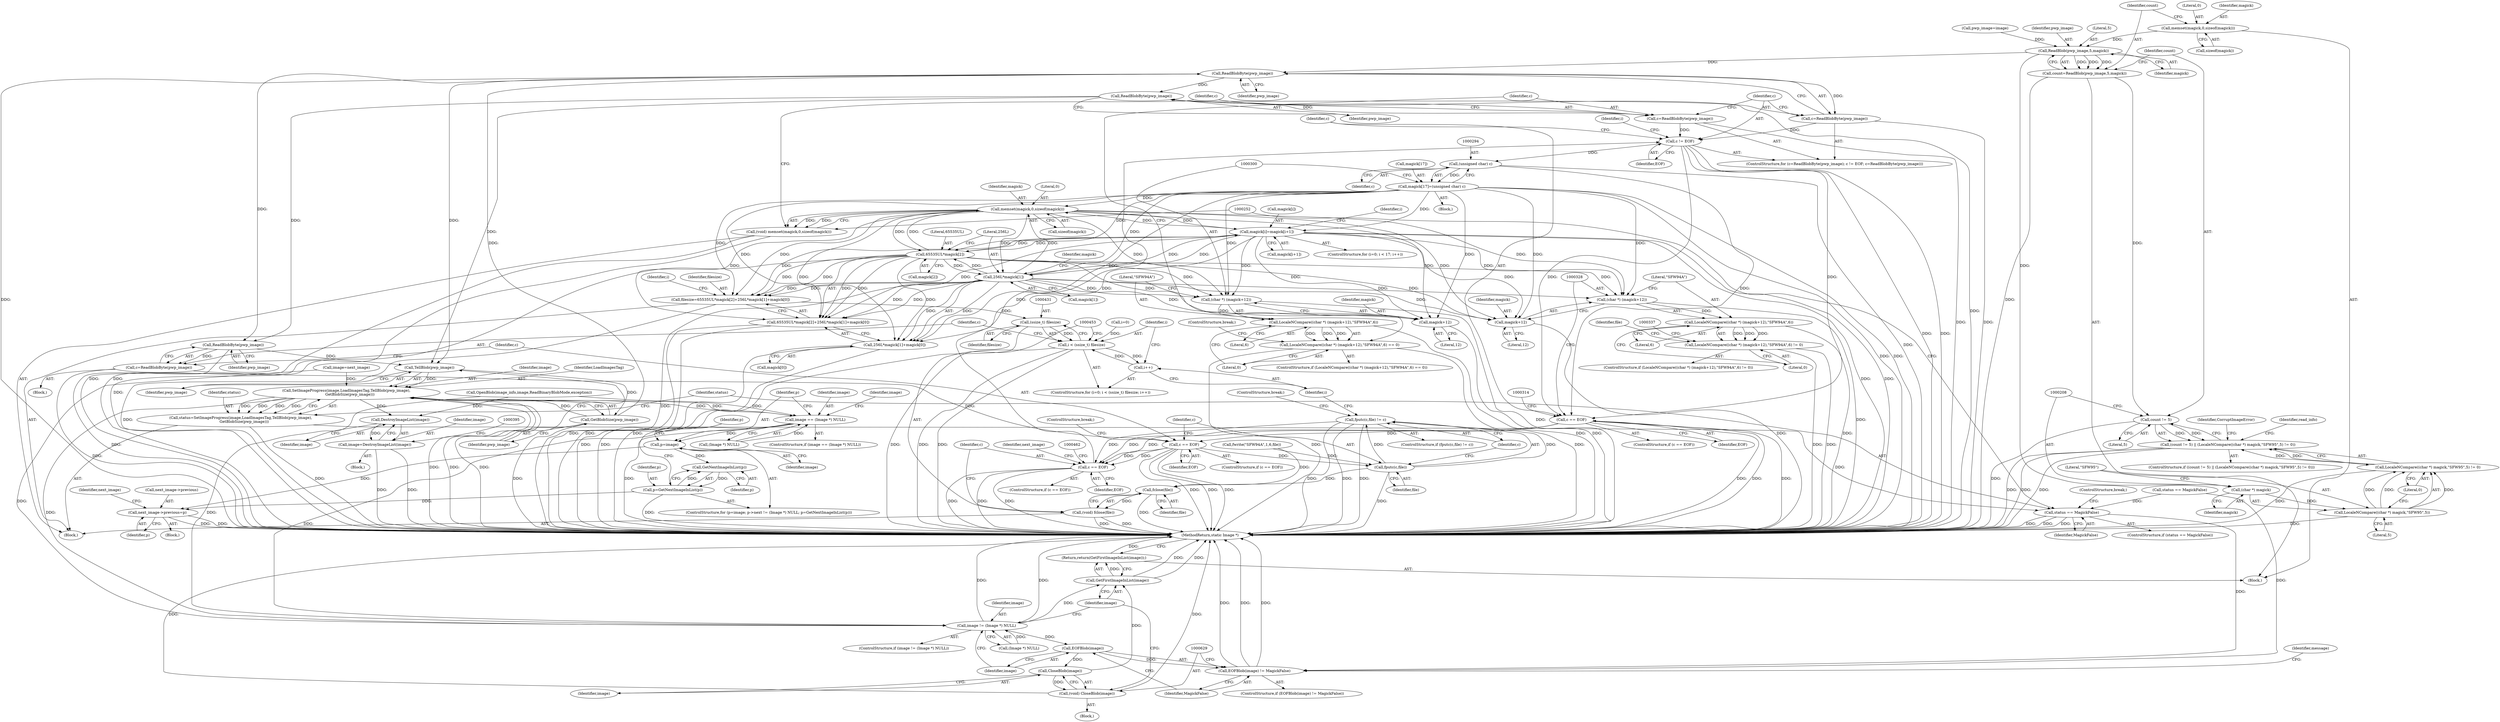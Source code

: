 digraph "0_ImageMagick_6b6bff054d569a77973f2140c0e86366e6168a6c_2@API" {
"1000189" [label="(Call,memset(magick,0,sizeof(magick)))"];
"1000196" [label="(Call,ReadBlob(pwp_image,5,magick))"];
"1000194" [label="(Call,count=ReadBlob(pwp_image,5,magick))"];
"1000202" [label="(Call,count != 5)"];
"1000201" [label="(Call,(count != 5) || (LocaleNCompare((char *) magick,\"SFW95\",5) != 0))"];
"1000207" [label="(Call,(char *) magick)"];
"1000206" [label="(Call,LocaleNCompare((char *) magick,\"SFW95\",5))"];
"1000205" [label="(Call,LocaleNCompare((char *) magick,\"SFW95\",5) != 0)"];
"1000261" [label="(Call,ReadBlobByte(pwp_image))"];
"1000259" [label="(Call,c=ReadBlobByte(pwp_image))"];
"1000263" [label="(Call,c != EOF)"];
"1000293" [label="(Call,(unsigned char) c)"];
"1000289" [label="(Call,magick[17]=(unsigned char) c)"];
"1000253" [label="(Call,memset(magick,0,sizeof(magick)))"];
"1000251" [label="(Call,(void) memset(magick,0,sizeof(magick)))"];
"1000280" [label="(Call,magick[i]=magick[i+1])"];
"1000299" [label="(Call,(char *) (magick+12))"];
"1000298" [label="(Call,LocaleNCompare((char *) (magick+12),\"SFW94A\",6))"];
"1000297" [label="(Call,LocaleNCompare((char *) (magick+12),\"SFW94A\",6) == 0)"];
"1000301" [label="(Call,magick+12)"];
"1000327" [label="(Call,(char *) (magick+12))"];
"1000326" [label="(Call,LocaleNCompare((char *) (magick+12),\"SFW94A\",6))"];
"1000325" [label="(Call,LocaleNCompare((char *) (magick+12),\"SFW94A\",6) != 0)"];
"1000329" [label="(Call,magick+12)"];
"1000407" [label="(Call,filesize=65535UL*magick[2]+256L*magick[1]+magick[0])"];
"1000430" [label="(Call,(ssize_t) filesize)"];
"1000428" [label="(Call,i < (ssize_t) filesize)"];
"1000433" [label="(Call,i++)"];
"1000410" [label="(Call,65535UL*magick[2])"];
"1000409" [label="(Call,65535UL*magick[2]+256L*magick[1]+magick[0])"];
"1000416" [label="(Call,256L*magick[1])"];
"1000415" [label="(Call,256L*magick[1]+magick[0])"];
"1000309" [label="(Call,c == EOF)"];
"1000441" [label="(Call,c == EOF)"];
"1000447" [label="(Call,fputc(c,file))"];
"1000446" [label="(Call,fputc(c,file) != c)"];
"1000457" [label="(Call,c == EOF)"];
"1000454" [label="(Call,fclose(file))"];
"1000452" [label="(Call,(void) fclose(file))"];
"1000268" [label="(Call,ReadBlobByte(pwp_image))"];
"1000266" [label="(Call,c=ReadBlobByte(pwp_image))"];
"1000438" [label="(Call,ReadBlobByte(pwp_image))"];
"1000436" [label="(Call,c=ReadBlobByte(pwp_image))"];
"1000568" [label="(Call,TellBlob(pwp_image))"];
"1000565" [label="(Call,SetImageProgress(image,LoadImagesTag,TellBlob(pwp_image),\n      GetBlobSize(pwp_image)))"];
"1000391" [label="(Call,DestroyImageList(image))"];
"1000389" [label="(Call,image=DestroyImageList(image))"];
"1000498" [label="(Call,image == (Image *) NULL)"];
"1000509" [label="(Call,p=image)"];
"1000521" [label="(Call,GetNextImageInList(p))"];
"1000519" [label="(Call,p=GetNextImageInList(p))"];
"1000523" [label="(Call,next_image->previous=p)"];
"1000595" [label="(Call,image != (Image *) NULL)"];
"1000603" [label="(Call,EOFBlob(image))"];
"1000602" [label="(Call,EOFBlob(image) != MagickFalse)"];
"1000630" [label="(Call,CloseBlob(image))"];
"1000628" [label="(Call,(void) CloseBlob(image))"];
"1000633" [label="(Call,GetFirstImageInList(image))"];
"1000632" [label="(Return,return(GetFirstImageInList(image));)"];
"1000563" [label="(Call,status=SetImageProgress(image,LoadImagesTag,TellBlob(pwp_image),\n      GetBlobSize(pwp_image)))"];
"1000573" [label="(Call,status == MagickFalse)"];
"1000570" [label="(Call,GetBlobSize(pwp_image))"];
"1000334" [label="(Literal,0)"];
"1000441" [label="(Call,c == EOF)"];
"1000530" [label="(Identifier,next_image)"];
"1000457" [label="(Call,c == EOF)"];
"1000253" [label="(Call,memset(magick,0,sizeof(magick)))"];
"1000389" [label="(Call,image=DestroyImageList(image))"];
"1000264" [label="(Identifier,c)"];
"1000211" [label="(Literal,5)"];
"1000251" [label="(Call,(void) memset(magick,0,sizeof(magick)))"];
"1000520" [label="(Identifier,p)"];
"1000454" [label="(Call,fclose(file))"];
"1000293" [label="(Call,(unsigned char) c)"];
"1000202" [label="(Call,count != 5)"];
"1000597" [label="(Call,(Image *) NULL)"];
"1000436" [label="(Call,c=ReadBlobByte(pwp_image))"];
"1000631" [label="(Identifier,image)"];
"1000325" [label="(Call,LocaleNCompare((char *) (magick+12),\"SFW94A\",6) != 0)"];
"1000524" [label="(Call,next_image->previous)"];
"1000298" [label="(Call,LocaleNCompare((char *) (magick+12),\"SFW94A\",6))"];
"1000609" [label="(Identifier,message)"];
"1000422" [label="(Identifier,magick)"];
"1000630" [label="(Call,CloseBlob(image))"];
"1000392" [label="(Identifier,image)"];
"1000418" [label="(Call,magick[1])"];
"1000333" [label="(Literal,6)"];
"1000527" [label="(Identifier,p)"];
"1000201" [label="(Call,(count != 5) || (LocaleNCompare((char *) magick,\"SFW95\",5) != 0))"];
"1000263" [label="(Call,c != EOF)"];
"1000324" [label="(ControlStructure,if (LocaleNCompare((char *) (magick+12),\"SFW94A\",6) != 0))"];
"1000435" [label="(Block,)"];
"1000210" [label="(Literal,\"SFW95\")"];
"1000514" [label="(Identifier,p)"];
"1000448" [label="(Identifier,c)"];
"1000296" [label="(ControlStructure,if (LocaleNCompare((char *) (magick+12),\"SFW94A\",6) == 0))"];
"1000522" [label="(Identifier,p)"];
"1000289" [label="(Call,magick[17]=(unsigned char) c)"];
"1000270" [label="(Block,)"];
"1000390" [label="(Identifier,image)"];
"1000174" [label="(Call,status == MagickFalse)"];
"1000302" [label="(Identifier,magick)"];
"1000284" [label="(Call,magick[i+1])"];
"1000497" [label="(ControlStructure,if (image == (Image *) NULL))"];
"1000209" [label="(Identifier,magick)"];
"1000575" [label="(Identifier,MagickFalse)"];
"1000458" [label="(Identifier,c)"];
"1000332" [label="(Literal,\"SFW94A\")"];
"1000444" [label="(ControlStructure,break;)"];
"1000331" [label="(Literal,12)"];
"1000250" [label="(Block,)"];
"1000195" [label="(Identifier,count)"];
"1000290" [label="(Call,magick[17])"];
"1000635" [label="(MethodReturn,static Image *)"];
"1000567" [label="(Identifier,LoadImagesTag)"];
"1000601" [label="(ControlStructure,if (EOFBlob(image) != MagickFalse))"];
"1000306" [label="(Literal,0)"];
"1000604" [label="(Identifier,image)"];
"1000633" [label="(Call,GetFirstImageInList(image))"];
"1000500" [label="(Call,(Image *) NULL)"];
"1000269" [label="(Identifier,pwp_image)"];
"1000297" [label="(Call,LocaleNCompare((char *) (magick+12),\"SFW94A\",6) == 0)"];
"1000311" [label="(Identifier,EOF)"];
"1000432" [label="(Identifier,filesize)"];
"1000212" [label="(Literal,0)"];
"1000451" [label="(ControlStructure,break;)"];
"1000568" [label="(Call,TellBlob(pwp_image))"];
"1000450" [label="(Identifier,c)"];
"1000206" [label="(Call,LocaleNCompare((char *) magick,\"SFW95\",5))"];
"1000186" [label="(Call,pwp_image=image)"];
"1000280" [label="(Call,magick[i]=magick[i+1])"];
"1000301" [label="(Call,magick+12)"];
"1000499" [label="(Identifier,image)"];
"1000571" [label="(Identifier,pwp_image)"];
"1000299" [label="(Call,(char *) (magick+12))"];
"1000507" [label="(Block,)"];
"1000428" [label="(Call,i < (ssize_t) filesize)"];
"1000416" [label="(Call,256L*magick[1])"];
"1000259" [label="(Call,c=ReadBlobByte(pwp_image))"];
"1000205" [label="(Call,LocaleNCompare((char *) magick,\"SFW95\",5) != 0)"];
"1000197" [label="(Identifier,pwp_image)"];
"1000305" [label="(Literal,6)"];
"1000194" [label="(Call,count=ReadBlob(pwp_image,5,magick))"];
"1000445" [label="(ControlStructure,if (fputc(c,file) != c))"];
"1000439" [label="(Identifier,pwp_image)"];
"1000214" [label="(Identifier,CorruptImageError)"];
"1000572" [label="(ControlStructure,if (status == MagickFalse))"];
"1000217" [label="(Identifier,read_info)"];
"1000255" [label="(Literal,0)"];
"1000267" [label="(Identifier,c)"];
"1000271" [label="(ControlStructure,for (i=0; i < 17; i++))"];
"1000440" [label="(ControlStructure,if (c == EOF))"];
"1000426" [label="(Identifier,i)"];
"1000310" [label="(Identifier,c)"];
"1000473" [label="(Identifier,next_image)"];
"1000254" [label="(Identifier,magick)"];
"1000594" [label="(ControlStructure,if (image != (Image *) NULL))"];
"1000519" [label="(Call,p=GetNextImageInList(p))"];
"1000295" [label="(Identifier,c)"];
"1000307" [label="(ControlStructure,break;)"];
"1000412" [label="(Call,magick[2])"];
"1000266" [label="(Call,c=ReadBlobByte(pwp_image))"];
"1000605" [label="(Identifier,MagickFalse)"];
"1000504" [label="(Identifier,image)"];
"1000273" [label="(Identifier,i)"];
"1000281" [label="(Call,magick[i])"];
"1000434" [label="(Identifier,i)"];
"1000326" [label="(Call,LocaleNCompare((char *) (magick+12),\"SFW94A\",6))"];
"1000576" [label="(ControlStructure,break;)"];
"1000189" [label="(Call,memset(magick,0,sizeof(magick)))"];
"1000303" [label="(Literal,12)"];
"1000260" [label="(Identifier,c)"];
"1000446" [label="(Call,fputc(c,file) != c)"];
"1000503" [label="(Call,image=next_image)"];
"1000595" [label="(Call,image != (Image *) NULL)"];
"1000569" [label="(Identifier,pwp_image)"];
"1000308" [label="(ControlStructure,if (c == EOF))"];
"1000456" [label="(ControlStructure,if (c == EOF))"];
"1000168" [label="(Call,OpenBlob(image_info,image,ReadBinaryBlobMode,exception))"];
"1000373" [label="(Block,)"];
"1000430" [label="(Call,(ssize_t) filesize)"];
"1000191" [label="(Literal,0)"];
"1000417" [label="(Literal,256L)"];
"1000190" [label="(Identifier,magick)"];
"1000327" [label="(Call,(char *) (magick+12))"];
"1000425" [label="(Call,i=0)"];
"1000628" [label="(Call,(void) CloseBlob(image))"];
"1000348" [label="(Identifier,file)"];
"1000204" [label="(Literal,5)"];
"1000452" [label="(Call,(void) fclose(file))"];
"1000409" [label="(Call,65535UL*magick[2]+256L*magick[1]+magick[0])"];
"1000459" [label="(Identifier,EOF)"];
"1000424" [label="(ControlStructure,for (i=0; i < (ssize_t) filesize; i++))"];
"1000443" [label="(Identifier,EOF)"];
"1000596" [label="(Identifier,image)"];
"1000199" [label="(Identifier,magick)"];
"1000603" [label="(Call,EOFBlob(image))"];
"1000573" [label="(Call,status == MagickFalse)"];
"1000498" [label="(Call,image == (Image *) NULL)"];
"1000200" [label="(ControlStructure,if ((count != 5) || (LocaleNCompare((char *) magick,\"SFW95\",5) != 0)))"];
"1000438" [label="(Call,ReadBlobByte(pwp_image))"];
"1000207" [label="(Call,(char *) magick)"];
"1000510" [label="(Identifier,p)"];
"1000265" [label="(Identifier,EOF)"];
"1000447" [label="(Call,fputc(c,file))"];
"1000455" [label="(Identifier,file)"];
"1000634" [label="(Identifier,image)"];
"1000563" [label="(Call,status=SetImageProgress(image,LoadImagesTag,TellBlob(pwp_image),\n      GetBlobSize(pwp_image)))"];
"1000268" [label="(Call,ReadBlobByte(pwp_image))"];
"1000509" [label="(Call,p=image)"];
"1000408" [label="(Identifier,filesize)"];
"1000106" [label="(Block,)"];
"1000203" [label="(Identifier,count)"];
"1000437" [label="(Identifier,c)"];
"1000258" [label="(ControlStructure,for (c=ReadBlobByte(pwp_image); c != EOF; c=ReadBlobByte(pwp_image)))"];
"1000511" [label="(Identifier,image)"];
"1000262" [label="(Identifier,pwp_image)"];
"1000256" [label="(Call,sizeof(magick))"];
"1000566" [label="(Identifier,image)"];
"1000399" [label="(Call,fwrite(\"SFW94A\",1,6,file))"];
"1000411" [label="(Literal,65535UL)"];
"1000565" [label="(Call,SetImageProgress(image,LoadImagesTag,TellBlob(pwp_image),\n      GetBlobSize(pwp_image)))"];
"1000602" [label="(Call,EOFBlob(image) != MagickFalse)"];
"1000564" [label="(Identifier,status)"];
"1000574" [label="(Identifier,status)"];
"1000521" [label="(Call,GetNextImageInList(p))"];
"1000433" [label="(Call,i++)"];
"1000442" [label="(Identifier,c)"];
"1000410" [label="(Call,65535UL*magick[2])"];
"1000570" [label="(Call,GetBlobSize(pwp_image))"];
"1000407" [label="(Call,filesize=65535UL*magick[2]+256L*magick[1]+magick[0])"];
"1000198" [label="(Literal,5)"];
"1000429" [label="(Identifier,i)"];
"1000632" [label="(Return,return(GetFirstImageInList(image));)"];
"1000391" [label="(Call,DestroyImageList(image))"];
"1000523" [label="(Call,next_image->previous=p)"];
"1000415" [label="(Call,256L*magick[1]+magick[0])"];
"1000192" [label="(Call,sizeof(magick))"];
"1000196" [label="(Call,ReadBlob(pwp_image,5,magick))"];
"1000304" [label="(Literal,\"SFW94A\")"];
"1000421" [label="(Call,magick[0])"];
"1000329" [label="(Call,magick+12)"];
"1000330" [label="(Identifier,magick)"];
"1000449" [label="(Identifier,file)"];
"1000261" [label="(Call,ReadBlobByte(pwp_image))"];
"1000508" [label="(ControlStructure,for (p=image; p->next != (Image *) NULL; p=GetNextImageInList(p)))"];
"1000279" [label="(Identifier,i)"];
"1000600" [label="(Block,)"];
"1000309" [label="(Call,c == EOF)"];
"1000189" -> "1000106"  [label="AST: "];
"1000189" -> "1000192"  [label="CFG: "];
"1000190" -> "1000189"  [label="AST: "];
"1000191" -> "1000189"  [label="AST: "];
"1000192" -> "1000189"  [label="AST: "];
"1000195" -> "1000189"  [label="CFG: "];
"1000189" -> "1000196"  [label="DDG: "];
"1000196" -> "1000194"  [label="AST: "];
"1000196" -> "1000199"  [label="CFG: "];
"1000197" -> "1000196"  [label="AST: "];
"1000198" -> "1000196"  [label="AST: "];
"1000199" -> "1000196"  [label="AST: "];
"1000194" -> "1000196"  [label="CFG: "];
"1000196" -> "1000194"  [label="DDG: "];
"1000196" -> "1000194"  [label="DDG: "];
"1000196" -> "1000194"  [label="DDG: "];
"1000186" -> "1000196"  [label="DDG: "];
"1000196" -> "1000207"  [label="DDG: "];
"1000196" -> "1000261"  [label="DDG: "];
"1000194" -> "1000106"  [label="AST: "];
"1000195" -> "1000194"  [label="AST: "];
"1000203" -> "1000194"  [label="CFG: "];
"1000194" -> "1000635"  [label="DDG: "];
"1000194" -> "1000202"  [label="DDG: "];
"1000202" -> "1000201"  [label="AST: "];
"1000202" -> "1000204"  [label="CFG: "];
"1000203" -> "1000202"  [label="AST: "];
"1000204" -> "1000202"  [label="AST: "];
"1000208" -> "1000202"  [label="CFG: "];
"1000201" -> "1000202"  [label="CFG: "];
"1000202" -> "1000635"  [label="DDG: "];
"1000202" -> "1000201"  [label="DDG: "];
"1000202" -> "1000201"  [label="DDG: "];
"1000201" -> "1000200"  [label="AST: "];
"1000201" -> "1000205"  [label="CFG: "];
"1000205" -> "1000201"  [label="AST: "];
"1000214" -> "1000201"  [label="CFG: "];
"1000217" -> "1000201"  [label="CFG: "];
"1000201" -> "1000635"  [label="DDG: "];
"1000201" -> "1000635"  [label="DDG: "];
"1000201" -> "1000635"  [label="DDG: "];
"1000205" -> "1000201"  [label="DDG: "];
"1000205" -> "1000201"  [label="DDG: "];
"1000207" -> "1000206"  [label="AST: "];
"1000207" -> "1000209"  [label="CFG: "];
"1000208" -> "1000207"  [label="AST: "];
"1000209" -> "1000207"  [label="AST: "];
"1000210" -> "1000207"  [label="CFG: "];
"1000207" -> "1000206"  [label="DDG: "];
"1000206" -> "1000205"  [label="AST: "];
"1000206" -> "1000211"  [label="CFG: "];
"1000210" -> "1000206"  [label="AST: "];
"1000211" -> "1000206"  [label="AST: "];
"1000212" -> "1000206"  [label="CFG: "];
"1000206" -> "1000635"  [label="DDG: "];
"1000206" -> "1000205"  [label="DDG: "];
"1000206" -> "1000205"  [label="DDG: "];
"1000206" -> "1000205"  [label="DDG: "];
"1000205" -> "1000212"  [label="CFG: "];
"1000212" -> "1000205"  [label="AST: "];
"1000205" -> "1000635"  [label="DDG: "];
"1000261" -> "1000259"  [label="AST: "];
"1000261" -> "1000262"  [label="CFG: "];
"1000262" -> "1000261"  [label="AST: "];
"1000259" -> "1000261"  [label="CFG: "];
"1000261" -> "1000635"  [label="DDG: "];
"1000261" -> "1000259"  [label="DDG: "];
"1000570" -> "1000261"  [label="DDG: "];
"1000261" -> "1000268"  [label="DDG: "];
"1000261" -> "1000438"  [label="DDG: "];
"1000261" -> "1000568"  [label="DDG: "];
"1000259" -> "1000258"  [label="AST: "];
"1000260" -> "1000259"  [label="AST: "];
"1000264" -> "1000259"  [label="CFG: "];
"1000259" -> "1000635"  [label="DDG: "];
"1000259" -> "1000263"  [label="DDG: "];
"1000263" -> "1000258"  [label="AST: "];
"1000263" -> "1000265"  [label="CFG: "];
"1000264" -> "1000263"  [label="AST: "];
"1000265" -> "1000263"  [label="AST: "];
"1000273" -> "1000263"  [label="CFG: "];
"1000310" -> "1000263"  [label="CFG: "];
"1000263" -> "1000635"  [label="DDG: "];
"1000263" -> "1000635"  [label="DDG: "];
"1000266" -> "1000263"  [label="DDG: "];
"1000457" -> "1000263"  [label="DDG: "];
"1000263" -> "1000293"  [label="DDG: "];
"1000263" -> "1000309"  [label="DDG: "];
"1000263" -> "1000309"  [label="DDG: "];
"1000293" -> "1000289"  [label="AST: "];
"1000293" -> "1000295"  [label="CFG: "];
"1000294" -> "1000293"  [label="AST: "];
"1000295" -> "1000293"  [label="AST: "];
"1000289" -> "1000293"  [label="CFG: "];
"1000293" -> "1000635"  [label="DDG: "];
"1000293" -> "1000289"  [label="DDG: "];
"1000293" -> "1000309"  [label="DDG: "];
"1000289" -> "1000270"  [label="AST: "];
"1000290" -> "1000289"  [label="AST: "];
"1000300" -> "1000289"  [label="CFG: "];
"1000289" -> "1000635"  [label="DDG: "];
"1000289" -> "1000635"  [label="DDG: "];
"1000289" -> "1000253"  [label="DDG: "];
"1000289" -> "1000280"  [label="DDG: "];
"1000289" -> "1000299"  [label="DDG: "];
"1000289" -> "1000301"  [label="DDG: "];
"1000289" -> "1000327"  [label="DDG: "];
"1000289" -> "1000329"  [label="DDG: "];
"1000289" -> "1000407"  [label="DDG: "];
"1000289" -> "1000410"  [label="DDG: "];
"1000289" -> "1000409"  [label="DDG: "];
"1000289" -> "1000416"  [label="DDG: "];
"1000289" -> "1000415"  [label="DDG: "];
"1000253" -> "1000251"  [label="AST: "];
"1000253" -> "1000256"  [label="CFG: "];
"1000254" -> "1000253"  [label="AST: "];
"1000255" -> "1000253"  [label="AST: "];
"1000256" -> "1000253"  [label="AST: "];
"1000251" -> "1000253"  [label="CFG: "];
"1000253" -> "1000251"  [label="DDG: "];
"1000253" -> "1000251"  [label="DDG: "];
"1000410" -> "1000253"  [label="DDG: "];
"1000416" -> "1000253"  [label="DDG: "];
"1000280" -> "1000253"  [label="DDG: "];
"1000253" -> "1000280"  [label="DDG: "];
"1000253" -> "1000299"  [label="DDG: "];
"1000253" -> "1000301"  [label="DDG: "];
"1000253" -> "1000327"  [label="DDG: "];
"1000253" -> "1000329"  [label="DDG: "];
"1000253" -> "1000407"  [label="DDG: "];
"1000253" -> "1000410"  [label="DDG: "];
"1000253" -> "1000409"  [label="DDG: "];
"1000253" -> "1000416"  [label="DDG: "];
"1000253" -> "1000415"  [label="DDG: "];
"1000251" -> "1000250"  [label="AST: "];
"1000252" -> "1000251"  [label="AST: "];
"1000260" -> "1000251"  [label="CFG: "];
"1000251" -> "1000635"  [label="DDG: "];
"1000251" -> "1000635"  [label="DDG: "];
"1000280" -> "1000271"  [label="AST: "];
"1000280" -> "1000284"  [label="CFG: "];
"1000281" -> "1000280"  [label="AST: "];
"1000284" -> "1000280"  [label="AST: "];
"1000279" -> "1000280"  [label="CFG: "];
"1000280" -> "1000635"  [label="DDG: "];
"1000280" -> "1000635"  [label="DDG: "];
"1000410" -> "1000280"  [label="DDG: "];
"1000416" -> "1000280"  [label="DDG: "];
"1000280" -> "1000299"  [label="DDG: "];
"1000280" -> "1000301"  [label="DDG: "];
"1000280" -> "1000327"  [label="DDG: "];
"1000280" -> "1000329"  [label="DDG: "];
"1000280" -> "1000407"  [label="DDG: "];
"1000280" -> "1000410"  [label="DDG: "];
"1000280" -> "1000409"  [label="DDG: "];
"1000280" -> "1000416"  [label="DDG: "];
"1000280" -> "1000415"  [label="DDG: "];
"1000299" -> "1000298"  [label="AST: "];
"1000299" -> "1000301"  [label="CFG: "];
"1000300" -> "1000299"  [label="AST: "];
"1000301" -> "1000299"  [label="AST: "];
"1000304" -> "1000299"  [label="CFG: "];
"1000299" -> "1000635"  [label="DDG: "];
"1000299" -> "1000298"  [label="DDG: "];
"1000410" -> "1000299"  [label="DDG: "];
"1000416" -> "1000299"  [label="DDG: "];
"1000298" -> "1000297"  [label="AST: "];
"1000298" -> "1000305"  [label="CFG: "];
"1000304" -> "1000298"  [label="AST: "];
"1000305" -> "1000298"  [label="AST: "];
"1000306" -> "1000298"  [label="CFG: "];
"1000298" -> "1000635"  [label="DDG: "];
"1000298" -> "1000297"  [label="DDG: "];
"1000298" -> "1000297"  [label="DDG: "];
"1000298" -> "1000297"  [label="DDG: "];
"1000297" -> "1000296"  [label="AST: "];
"1000297" -> "1000306"  [label="CFG: "];
"1000306" -> "1000297"  [label="AST: "];
"1000307" -> "1000297"  [label="CFG: "];
"1000267" -> "1000297"  [label="CFG: "];
"1000297" -> "1000635"  [label="DDG: "];
"1000297" -> "1000635"  [label="DDG: "];
"1000301" -> "1000303"  [label="CFG: "];
"1000302" -> "1000301"  [label="AST: "];
"1000303" -> "1000301"  [label="AST: "];
"1000301" -> "1000635"  [label="DDG: "];
"1000410" -> "1000301"  [label="DDG: "];
"1000416" -> "1000301"  [label="DDG: "];
"1000327" -> "1000326"  [label="AST: "];
"1000327" -> "1000329"  [label="CFG: "];
"1000328" -> "1000327"  [label="AST: "];
"1000329" -> "1000327"  [label="AST: "];
"1000332" -> "1000327"  [label="CFG: "];
"1000327" -> "1000635"  [label="DDG: "];
"1000327" -> "1000326"  [label="DDG: "];
"1000410" -> "1000327"  [label="DDG: "];
"1000416" -> "1000327"  [label="DDG: "];
"1000326" -> "1000325"  [label="AST: "];
"1000326" -> "1000333"  [label="CFG: "];
"1000332" -> "1000326"  [label="AST: "];
"1000333" -> "1000326"  [label="AST: "];
"1000334" -> "1000326"  [label="CFG: "];
"1000326" -> "1000635"  [label="DDG: "];
"1000326" -> "1000325"  [label="DDG: "];
"1000326" -> "1000325"  [label="DDG: "];
"1000326" -> "1000325"  [label="DDG: "];
"1000325" -> "1000324"  [label="AST: "];
"1000325" -> "1000334"  [label="CFG: "];
"1000334" -> "1000325"  [label="AST: "];
"1000337" -> "1000325"  [label="CFG: "];
"1000348" -> "1000325"  [label="CFG: "];
"1000325" -> "1000635"  [label="DDG: "];
"1000325" -> "1000635"  [label="DDG: "];
"1000329" -> "1000331"  [label="CFG: "];
"1000330" -> "1000329"  [label="AST: "];
"1000331" -> "1000329"  [label="AST: "];
"1000329" -> "1000635"  [label="DDG: "];
"1000410" -> "1000329"  [label="DDG: "];
"1000416" -> "1000329"  [label="DDG: "];
"1000407" -> "1000250"  [label="AST: "];
"1000407" -> "1000409"  [label="CFG: "];
"1000408" -> "1000407"  [label="AST: "];
"1000409" -> "1000407"  [label="AST: "];
"1000426" -> "1000407"  [label="CFG: "];
"1000407" -> "1000635"  [label="DDG: "];
"1000410" -> "1000407"  [label="DDG: "];
"1000410" -> "1000407"  [label="DDG: "];
"1000416" -> "1000407"  [label="DDG: "];
"1000416" -> "1000407"  [label="DDG: "];
"1000407" -> "1000430"  [label="DDG: "];
"1000430" -> "1000428"  [label="AST: "];
"1000430" -> "1000432"  [label="CFG: "];
"1000431" -> "1000430"  [label="AST: "];
"1000432" -> "1000430"  [label="AST: "];
"1000428" -> "1000430"  [label="CFG: "];
"1000430" -> "1000635"  [label="DDG: "];
"1000430" -> "1000428"  [label="DDG: "];
"1000428" -> "1000424"  [label="AST: "];
"1000429" -> "1000428"  [label="AST: "];
"1000437" -> "1000428"  [label="CFG: "];
"1000453" -> "1000428"  [label="CFG: "];
"1000428" -> "1000635"  [label="DDG: "];
"1000428" -> "1000635"  [label="DDG: "];
"1000428" -> "1000635"  [label="DDG: "];
"1000433" -> "1000428"  [label="DDG: "];
"1000425" -> "1000428"  [label="DDG: "];
"1000428" -> "1000433"  [label="DDG: "];
"1000433" -> "1000424"  [label="AST: "];
"1000433" -> "1000434"  [label="CFG: "];
"1000434" -> "1000433"  [label="AST: "];
"1000429" -> "1000433"  [label="CFG: "];
"1000410" -> "1000409"  [label="AST: "];
"1000410" -> "1000412"  [label="CFG: "];
"1000411" -> "1000410"  [label="AST: "];
"1000412" -> "1000410"  [label="AST: "];
"1000417" -> "1000410"  [label="CFG: "];
"1000410" -> "1000635"  [label="DDG: "];
"1000410" -> "1000409"  [label="DDG: "];
"1000410" -> "1000409"  [label="DDG: "];
"1000416" -> "1000410"  [label="DDG: "];
"1000410" -> "1000416"  [label="DDG: "];
"1000410" -> "1000415"  [label="DDG: "];
"1000409" -> "1000415"  [label="CFG: "];
"1000415" -> "1000409"  [label="AST: "];
"1000409" -> "1000635"  [label="DDG: "];
"1000409" -> "1000635"  [label="DDG: "];
"1000416" -> "1000409"  [label="DDG: "];
"1000416" -> "1000409"  [label="DDG: "];
"1000416" -> "1000415"  [label="AST: "];
"1000416" -> "1000418"  [label="CFG: "];
"1000417" -> "1000416"  [label="AST: "];
"1000418" -> "1000416"  [label="AST: "];
"1000422" -> "1000416"  [label="CFG: "];
"1000416" -> "1000635"  [label="DDG: "];
"1000416" -> "1000415"  [label="DDG: "];
"1000416" -> "1000415"  [label="DDG: "];
"1000415" -> "1000421"  [label="CFG: "];
"1000421" -> "1000415"  [label="AST: "];
"1000415" -> "1000635"  [label="DDG: "];
"1000415" -> "1000635"  [label="DDG: "];
"1000309" -> "1000308"  [label="AST: "];
"1000309" -> "1000311"  [label="CFG: "];
"1000310" -> "1000309"  [label="AST: "];
"1000311" -> "1000309"  [label="AST: "];
"1000314" -> "1000309"  [label="CFG: "];
"1000328" -> "1000309"  [label="CFG: "];
"1000309" -> "1000635"  [label="DDG: "];
"1000309" -> "1000635"  [label="DDG: "];
"1000309" -> "1000635"  [label="DDG: "];
"1000309" -> "1000441"  [label="DDG: "];
"1000309" -> "1000457"  [label="DDG: "];
"1000309" -> "1000457"  [label="DDG: "];
"1000441" -> "1000440"  [label="AST: "];
"1000441" -> "1000443"  [label="CFG: "];
"1000442" -> "1000441"  [label="AST: "];
"1000443" -> "1000441"  [label="AST: "];
"1000444" -> "1000441"  [label="CFG: "];
"1000448" -> "1000441"  [label="CFG: "];
"1000441" -> "1000635"  [label="DDG: "];
"1000441" -> "1000635"  [label="DDG: "];
"1000441" -> "1000635"  [label="DDG: "];
"1000436" -> "1000441"  [label="DDG: "];
"1000441" -> "1000447"  [label="DDG: "];
"1000441" -> "1000457"  [label="DDG: "];
"1000441" -> "1000457"  [label="DDG: "];
"1000447" -> "1000446"  [label="AST: "];
"1000447" -> "1000449"  [label="CFG: "];
"1000448" -> "1000447"  [label="AST: "];
"1000449" -> "1000447"  [label="AST: "];
"1000450" -> "1000447"  [label="CFG: "];
"1000447" -> "1000635"  [label="DDG: "];
"1000447" -> "1000446"  [label="DDG: "];
"1000447" -> "1000446"  [label="DDG: "];
"1000399" -> "1000447"  [label="DDG: "];
"1000447" -> "1000454"  [label="DDG: "];
"1000446" -> "1000445"  [label="AST: "];
"1000446" -> "1000450"  [label="CFG: "];
"1000450" -> "1000446"  [label="AST: "];
"1000451" -> "1000446"  [label="CFG: "];
"1000434" -> "1000446"  [label="CFG: "];
"1000446" -> "1000635"  [label="DDG: "];
"1000446" -> "1000635"  [label="DDG: "];
"1000446" -> "1000635"  [label="DDG: "];
"1000446" -> "1000457"  [label="DDG: "];
"1000457" -> "1000456"  [label="AST: "];
"1000457" -> "1000459"  [label="CFG: "];
"1000458" -> "1000457"  [label="AST: "];
"1000459" -> "1000457"  [label="AST: "];
"1000462" -> "1000457"  [label="CFG: "];
"1000473" -> "1000457"  [label="CFG: "];
"1000457" -> "1000635"  [label="DDG: "];
"1000457" -> "1000635"  [label="DDG: "];
"1000457" -> "1000635"  [label="DDG: "];
"1000454" -> "1000452"  [label="AST: "];
"1000454" -> "1000455"  [label="CFG: "];
"1000455" -> "1000454"  [label="AST: "];
"1000452" -> "1000454"  [label="CFG: "];
"1000454" -> "1000635"  [label="DDG: "];
"1000454" -> "1000452"  [label="DDG: "];
"1000399" -> "1000454"  [label="DDG: "];
"1000452" -> "1000250"  [label="AST: "];
"1000453" -> "1000452"  [label="AST: "];
"1000458" -> "1000452"  [label="CFG: "];
"1000452" -> "1000635"  [label="DDG: "];
"1000452" -> "1000635"  [label="DDG: "];
"1000268" -> "1000266"  [label="AST: "];
"1000268" -> "1000269"  [label="CFG: "];
"1000269" -> "1000268"  [label="AST: "];
"1000266" -> "1000268"  [label="CFG: "];
"1000268" -> "1000635"  [label="DDG: "];
"1000268" -> "1000266"  [label="DDG: "];
"1000268" -> "1000438"  [label="DDG: "];
"1000268" -> "1000568"  [label="DDG: "];
"1000266" -> "1000258"  [label="AST: "];
"1000267" -> "1000266"  [label="AST: "];
"1000264" -> "1000266"  [label="CFG: "];
"1000266" -> "1000635"  [label="DDG: "];
"1000438" -> "1000436"  [label="AST: "];
"1000438" -> "1000439"  [label="CFG: "];
"1000439" -> "1000438"  [label="AST: "];
"1000436" -> "1000438"  [label="CFG: "];
"1000438" -> "1000635"  [label="DDG: "];
"1000438" -> "1000436"  [label="DDG: "];
"1000438" -> "1000568"  [label="DDG: "];
"1000436" -> "1000435"  [label="AST: "];
"1000437" -> "1000436"  [label="AST: "];
"1000442" -> "1000436"  [label="CFG: "];
"1000436" -> "1000635"  [label="DDG: "];
"1000568" -> "1000565"  [label="AST: "];
"1000568" -> "1000569"  [label="CFG: "];
"1000569" -> "1000568"  [label="AST: "];
"1000571" -> "1000568"  [label="CFG: "];
"1000568" -> "1000565"  [label="DDG: "];
"1000568" -> "1000570"  [label="DDG: "];
"1000565" -> "1000563"  [label="AST: "];
"1000565" -> "1000570"  [label="CFG: "];
"1000566" -> "1000565"  [label="AST: "];
"1000567" -> "1000565"  [label="AST: "];
"1000570" -> "1000565"  [label="AST: "];
"1000563" -> "1000565"  [label="CFG: "];
"1000565" -> "1000635"  [label="DDG: "];
"1000565" -> "1000635"  [label="DDG: "];
"1000565" -> "1000635"  [label="DDG: "];
"1000565" -> "1000391"  [label="DDG: "];
"1000565" -> "1000498"  [label="DDG: "];
"1000565" -> "1000563"  [label="DDG: "];
"1000565" -> "1000563"  [label="DDG: "];
"1000565" -> "1000563"  [label="DDG: "];
"1000565" -> "1000563"  [label="DDG: "];
"1000503" -> "1000565"  [label="DDG: "];
"1000498" -> "1000565"  [label="DDG: "];
"1000570" -> "1000565"  [label="DDG: "];
"1000565" -> "1000595"  [label="DDG: "];
"1000391" -> "1000389"  [label="AST: "];
"1000391" -> "1000392"  [label="CFG: "];
"1000392" -> "1000391"  [label="AST: "];
"1000389" -> "1000391"  [label="CFG: "];
"1000391" -> "1000389"  [label="DDG: "];
"1000168" -> "1000391"  [label="DDG: "];
"1000389" -> "1000373"  [label="AST: "];
"1000390" -> "1000389"  [label="AST: "];
"1000395" -> "1000389"  [label="CFG: "];
"1000389" -> "1000635"  [label="DDG: "];
"1000389" -> "1000635"  [label="DDG: "];
"1000498" -> "1000497"  [label="AST: "];
"1000498" -> "1000500"  [label="CFG: "];
"1000499" -> "1000498"  [label="AST: "];
"1000500" -> "1000498"  [label="AST: "];
"1000504" -> "1000498"  [label="CFG: "];
"1000510" -> "1000498"  [label="CFG: "];
"1000498" -> "1000635"  [label="DDG: "];
"1000168" -> "1000498"  [label="DDG: "];
"1000500" -> "1000498"  [label="DDG: "];
"1000498" -> "1000509"  [label="DDG: "];
"1000498" -> "1000595"  [label="DDG: "];
"1000509" -> "1000508"  [label="AST: "];
"1000509" -> "1000511"  [label="CFG: "];
"1000510" -> "1000509"  [label="AST: "];
"1000511" -> "1000509"  [label="AST: "];
"1000514" -> "1000509"  [label="CFG: "];
"1000509" -> "1000521"  [label="DDG: "];
"1000509" -> "1000523"  [label="DDG: "];
"1000521" -> "1000519"  [label="AST: "];
"1000521" -> "1000522"  [label="CFG: "];
"1000522" -> "1000521"  [label="AST: "];
"1000519" -> "1000521"  [label="CFG: "];
"1000521" -> "1000519"  [label="DDG: "];
"1000519" -> "1000521"  [label="DDG: "];
"1000519" -> "1000508"  [label="AST: "];
"1000520" -> "1000519"  [label="AST: "];
"1000514" -> "1000519"  [label="CFG: "];
"1000519" -> "1000635"  [label="DDG: "];
"1000519" -> "1000523"  [label="DDG: "];
"1000523" -> "1000507"  [label="AST: "];
"1000523" -> "1000527"  [label="CFG: "];
"1000524" -> "1000523"  [label="AST: "];
"1000527" -> "1000523"  [label="AST: "];
"1000530" -> "1000523"  [label="CFG: "];
"1000523" -> "1000635"  [label="DDG: "];
"1000523" -> "1000635"  [label="DDG: "];
"1000595" -> "1000594"  [label="AST: "];
"1000595" -> "1000597"  [label="CFG: "];
"1000596" -> "1000595"  [label="AST: "];
"1000597" -> "1000595"  [label="AST: "];
"1000604" -> "1000595"  [label="CFG: "];
"1000634" -> "1000595"  [label="CFG: "];
"1000595" -> "1000635"  [label="DDG: "];
"1000595" -> "1000635"  [label="DDG: "];
"1000503" -> "1000595"  [label="DDG: "];
"1000168" -> "1000595"  [label="DDG: "];
"1000597" -> "1000595"  [label="DDG: "];
"1000595" -> "1000603"  [label="DDG: "];
"1000595" -> "1000633"  [label="DDG: "];
"1000603" -> "1000602"  [label="AST: "];
"1000603" -> "1000604"  [label="CFG: "];
"1000604" -> "1000603"  [label="AST: "];
"1000605" -> "1000603"  [label="CFG: "];
"1000603" -> "1000602"  [label="DDG: "];
"1000603" -> "1000630"  [label="DDG: "];
"1000602" -> "1000601"  [label="AST: "];
"1000602" -> "1000605"  [label="CFG: "];
"1000605" -> "1000602"  [label="AST: "];
"1000609" -> "1000602"  [label="CFG: "];
"1000629" -> "1000602"  [label="CFG: "];
"1000602" -> "1000635"  [label="DDG: "];
"1000602" -> "1000635"  [label="DDG: "];
"1000602" -> "1000635"  [label="DDG: "];
"1000573" -> "1000602"  [label="DDG: "];
"1000174" -> "1000602"  [label="DDG: "];
"1000630" -> "1000628"  [label="AST: "];
"1000630" -> "1000631"  [label="CFG: "];
"1000631" -> "1000630"  [label="AST: "];
"1000628" -> "1000630"  [label="CFG: "];
"1000630" -> "1000628"  [label="DDG: "];
"1000630" -> "1000633"  [label="DDG: "];
"1000628" -> "1000600"  [label="AST: "];
"1000629" -> "1000628"  [label="AST: "];
"1000634" -> "1000628"  [label="CFG: "];
"1000628" -> "1000635"  [label="DDG: "];
"1000628" -> "1000635"  [label="DDG: "];
"1000633" -> "1000632"  [label="AST: "];
"1000633" -> "1000634"  [label="CFG: "];
"1000634" -> "1000633"  [label="AST: "];
"1000632" -> "1000633"  [label="CFG: "];
"1000633" -> "1000635"  [label="DDG: "];
"1000633" -> "1000635"  [label="DDG: "];
"1000633" -> "1000632"  [label="DDG: "];
"1000632" -> "1000106"  [label="AST: "];
"1000635" -> "1000632"  [label="CFG: "];
"1000632" -> "1000635"  [label="DDG: "];
"1000563" -> "1000250"  [label="AST: "];
"1000564" -> "1000563"  [label="AST: "];
"1000574" -> "1000563"  [label="CFG: "];
"1000563" -> "1000635"  [label="DDG: "];
"1000563" -> "1000573"  [label="DDG: "];
"1000573" -> "1000572"  [label="AST: "];
"1000573" -> "1000575"  [label="CFG: "];
"1000574" -> "1000573"  [label="AST: "];
"1000575" -> "1000573"  [label="AST: "];
"1000252" -> "1000573"  [label="CFG: "];
"1000576" -> "1000573"  [label="CFG: "];
"1000573" -> "1000635"  [label="DDG: "];
"1000573" -> "1000635"  [label="DDG: "];
"1000573" -> "1000635"  [label="DDG: "];
"1000174" -> "1000573"  [label="DDG: "];
"1000570" -> "1000571"  [label="CFG: "];
"1000571" -> "1000570"  [label="AST: "];
"1000570" -> "1000635"  [label="DDG: "];
}
